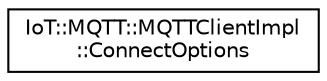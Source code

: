 digraph "Graphical Class Hierarchy"
{
 // LATEX_PDF_SIZE
  edge [fontname="Helvetica",fontsize="10",labelfontname="Helvetica",labelfontsize="10"];
  node [fontname="Helvetica",fontsize="10",shape=record];
  rankdir="LR";
  Node0 [label="IoT::MQTT::MQTTClientImpl\l::ConnectOptions",height=0.2,width=0.4,color="black", fillcolor="white", style="filled",URL="$structIoT_1_1MQTT_1_1MQTTClientImpl_1_1ConnectOptions.html",tooltip=" "];
}
